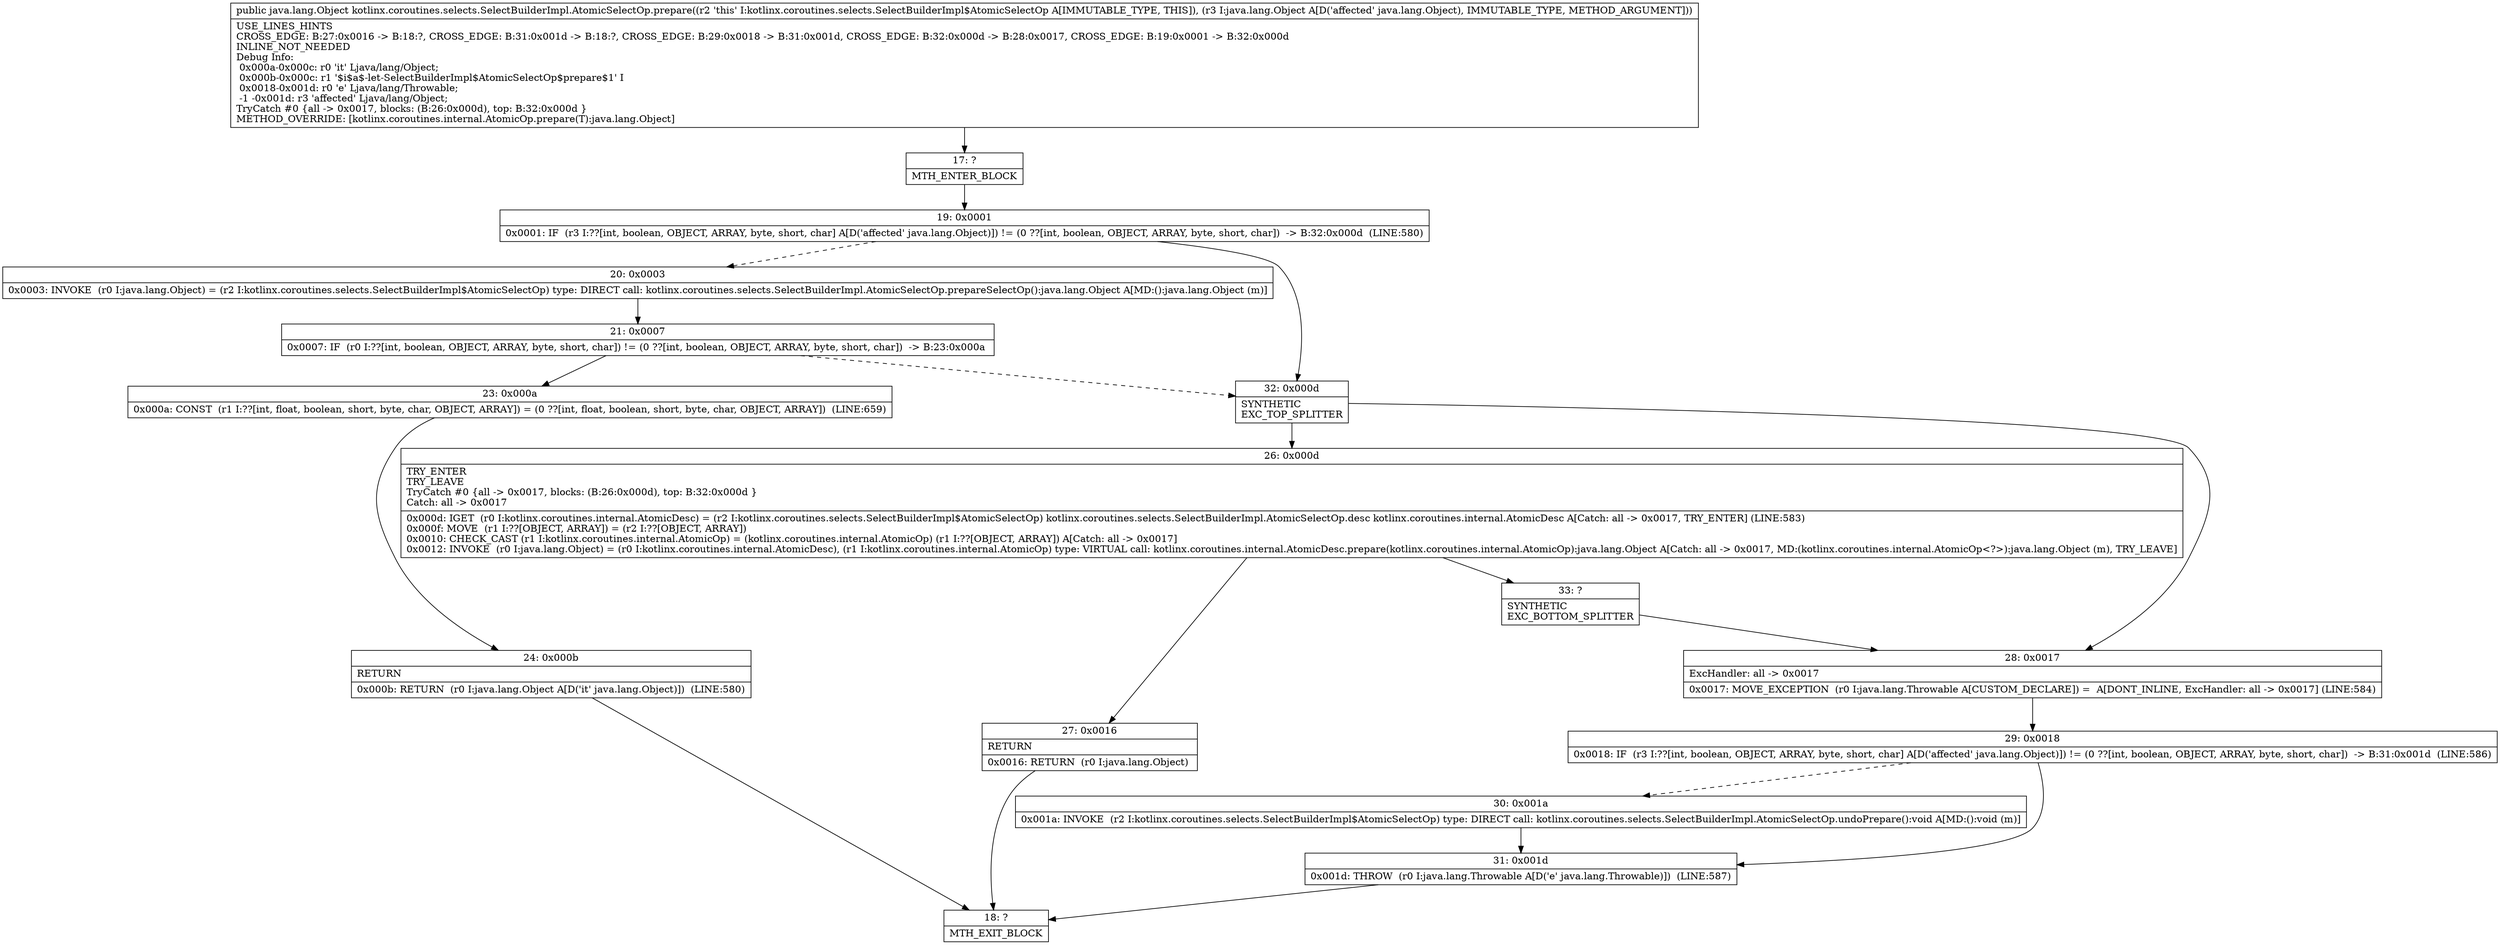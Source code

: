 digraph "CFG forkotlinx.coroutines.selects.SelectBuilderImpl.AtomicSelectOp.prepare(Ljava\/lang\/Object;)Ljava\/lang\/Object;" {
Node_17 [shape=record,label="{17\:\ ?|MTH_ENTER_BLOCK\l}"];
Node_19 [shape=record,label="{19\:\ 0x0001|0x0001: IF  (r3 I:??[int, boolean, OBJECT, ARRAY, byte, short, char] A[D('affected' java.lang.Object)]) != (0 ??[int, boolean, OBJECT, ARRAY, byte, short, char])  \-\> B:32:0x000d  (LINE:580)\l}"];
Node_20 [shape=record,label="{20\:\ 0x0003|0x0003: INVOKE  (r0 I:java.lang.Object) = (r2 I:kotlinx.coroutines.selects.SelectBuilderImpl$AtomicSelectOp) type: DIRECT call: kotlinx.coroutines.selects.SelectBuilderImpl.AtomicSelectOp.prepareSelectOp():java.lang.Object A[MD:():java.lang.Object (m)]\l}"];
Node_21 [shape=record,label="{21\:\ 0x0007|0x0007: IF  (r0 I:??[int, boolean, OBJECT, ARRAY, byte, short, char]) != (0 ??[int, boolean, OBJECT, ARRAY, byte, short, char])  \-\> B:23:0x000a \l}"];
Node_23 [shape=record,label="{23\:\ 0x000a|0x000a: CONST  (r1 I:??[int, float, boolean, short, byte, char, OBJECT, ARRAY]) = (0 ??[int, float, boolean, short, byte, char, OBJECT, ARRAY])  (LINE:659)\l}"];
Node_24 [shape=record,label="{24\:\ 0x000b|RETURN\l|0x000b: RETURN  (r0 I:java.lang.Object A[D('it' java.lang.Object)])  (LINE:580)\l}"];
Node_18 [shape=record,label="{18\:\ ?|MTH_EXIT_BLOCK\l}"];
Node_32 [shape=record,label="{32\:\ 0x000d|SYNTHETIC\lEXC_TOP_SPLITTER\l}"];
Node_26 [shape=record,label="{26\:\ 0x000d|TRY_ENTER\lTRY_LEAVE\lTryCatch #0 \{all \-\> 0x0017, blocks: (B:26:0x000d), top: B:32:0x000d \}\lCatch: all \-\> 0x0017\l|0x000d: IGET  (r0 I:kotlinx.coroutines.internal.AtomicDesc) = (r2 I:kotlinx.coroutines.selects.SelectBuilderImpl$AtomicSelectOp) kotlinx.coroutines.selects.SelectBuilderImpl.AtomicSelectOp.desc kotlinx.coroutines.internal.AtomicDesc A[Catch: all \-\> 0x0017, TRY_ENTER] (LINE:583)\l0x000f: MOVE  (r1 I:??[OBJECT, ARRAY]) = (r2 I:??[OBJECT, ARRAY]) \l0x0010: CHECK_CAST (r1 I:kotlinx.coroutines.internal.AtomicOp) = (kotlinx.coroutines.internal.AtomicOp) (r1 I:??[OBJECT, ARRAY]) A[Catch: all \-\> 0x0017]\l0x0012: INVOKE  (r0 I:java.lang.Object) = (r0 I:kotlinx.coroutines.internal.AtomicDesc), (r1 I:kotlinx.coroutines.internal.AtomicOp) type: VIRTUAL call: kotlinx.coroutines.internal.AtomicDesc.prepare(kotlinx.coroutines.internal.AtomicOp):java.lang.Object A[Catch: all \-\> 0x0017, MD:(kotlinx.coroutines.internal.AtomicOp\<?\>):java.lang.Object (m), TRY_LEAVE]\l}"];
Node_27 [shape=record,label="{27\:\ 0x0016|RETURN\l|0x0016: RETURN  (r0 I:java.lang.Object) \l}"];
Node_33 [shape=record,label="{33\:\ ?|SYNTHETIC\lEXC_BOTTOM_SPLITTER\l}"];
Node_28 [shape=record,label="{28\:\ 0x0017|ExcHandler: all \-\> 0x0017\l|0x0017: MOVE_EXCEPTION  (r0 I:java.lang.Throwable A[CUSTOM_DECLARE]) =  A[DONT_INLINE, ExcHandler: all \-\> 0x0017] (LINE:584)\l}"];
Node_29 [shape=record,label="{29\:\ 0x0018|0x0018: IF  (r3 I:??[int, boolean, OBJECT, ARRAY, byte, short, char] A[D('affected' java.lang.Object)]) != (0 ??[int, boolean, OBJECT, ARRAY, byte, short, char])  \-\> B:31:0x001d  (LINE:586)\l}"];
Node_30 [shape=record,label="{30\:\ 0x001a|0x001a: INVOKE  (r2 I:kotlinx.coroutines.selects.SelectBuilderImpl$AtomicSelectOp) type: DIRECT call: kotlinx.coroutines.selects.SelectBuilderImpl.AtomicSelectOp.undoPrepare():void A[MD:():void (m)]\l}"];
Node_31 [shape=record,label="{31\:\ 0x001d|0x001d: THROW  (r0 I:java.lang.Throwable A[D('e' java.lang.Throwable)])  (LINE:587)\l}"];
MethodNode[shape=record,label="{public java.lang.Object kotlinx.coroutines.selects.SelectBuilderImpl.AtomicSelectOp.prepare((r2 'this' I:kotlinx.coroutines.selects.SelectBuilderImpl$AtomicSelectOp A[IMMUTABLE_TYPE, THIS]), (r3 I:java.lang.Object A[D('affected' java.lang.Object), IMMUTABLE_TYPE, METHOD_ARGUMENT]))  | USE_LINES_HINTS\lCROSS_EDGE: B:27:0x0016 \-\> B:18:?, CROSS_EDGE: B:31:0x001d \-\> B:18:?, CROSS_EDGE: B:29:0x0018 \-\> B:31:0x001d, CROSS_EDGE: B:32:0x000d \-\> B:28:0x0017, CROSS_EDGE: B:19:0x0001 \-\> B:32:0x000d\lINLINE_NOT_NEEDED\lDebug Info:\l  0x000a\-0x000c: r0 'it' Ljava\/lang\/Object;\l  0x000b\-0x000c: r1 '$i$a$\-let\-SelectBuilderImpl$AtomicSelectOp$prepare$1' I\l  0x0018\-0x001d: r0 'e' Ljava\/lang\/Throwable;\l  \-1 \-0x001d: r3 'affected' Ljava\/lang\/Object;\lTryCatch #0 \{all \-\> 0x0017, blocks: (B:26:0x000d), top: B:32:0x000d \}\lMETHOD_OVERRIDE: [kotlinx.coroutines.internal.AtomicOp.prepare(T):java.lang.Object]\l}"];
MethodNode -> Node_17;Node_17 -> Node_19;
Node_19 -> Node_20[style=dashed];
Node_19 -> Node_32;
Node_20 -> Node_21;
Node_21 -> Node_23;
Node_21 -> Node_32[style=dashed];
Node_23 -> Node_24;
Node_24 -> Node_18;
Node_32 -> Node_26;
Node_32 -> Node_28;
Node_26 -> Node_27;
Node_26 -> Node_33;
Node_27 -> Node_18;
Node_33 -> Node_28;
Node_28 -> Node_29;
Node_29 -> Node_30[style=dashed];
Node_29 -> Node_31;
Node_30 -> Node_31;
Node_31 -> Node_18;
}

